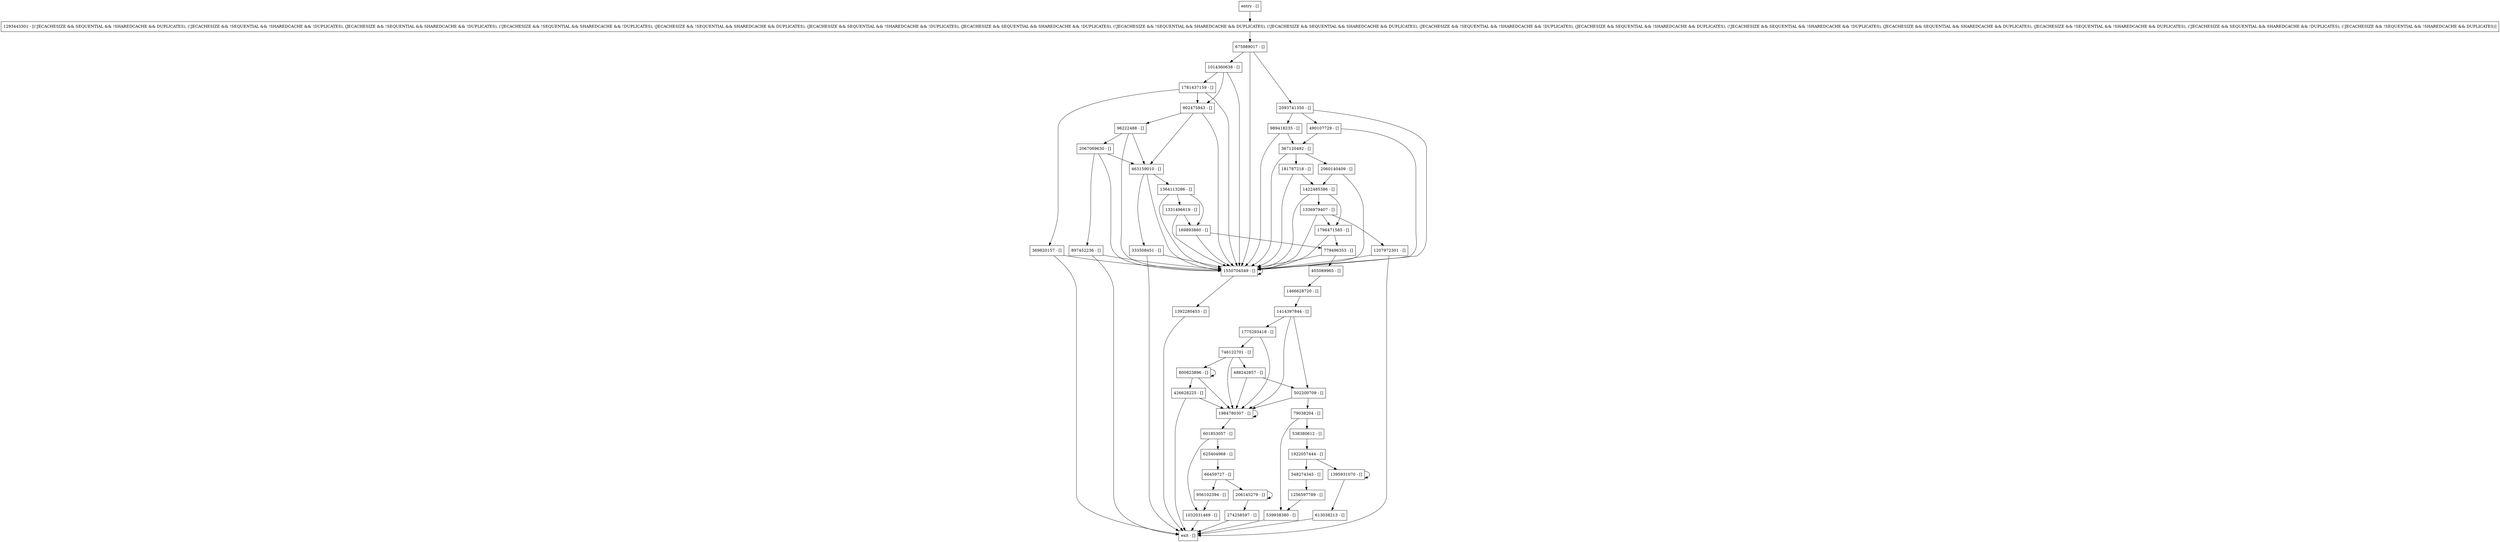 digraph getEnvironment {
node [shape=record];
1293443301 [label="1293443301 - [(!JECACHESIZE && SEQUENTIAL && !SHAREDCACHE && DUPLICATES), (!JECACHESIZE && !SEQUENTIAL && !SHAREDCACHE && !DUPLICATES), (JECACHESIZE && !SEQUENTIAL && SHAREDCACHE && !DUPLICATES), (!JECACHESIZE && !SEQUENTIAL && SHAREDCACHE && !DUPLICATES), (JECACHESIZE && !SEQUENTIAL && SHAREDCACHE && DUPLICATES), (JECACHESIZE && SEQUENTIAL && !SHAREDCACHE && !DUPLICATES), (JECACHESIZE && SEQUENTIAL && SHAREDCACHE && !DUPLICATES), (!JECACHESIZE && !SEQUENTIAL && SHAREDCACHE && DUPLICATES), (!JECACHESIZE && SEQUENTIAL && SHAREDCACHE && DUPLICATES), (JECACHESIZE && !SEQUENTIAL && !SHAREDCACHE && !DUPLICATES), (JECACHESIZE && SEQUENTIAL && !SHAREDCACHE && DUPLICATES), (!JECACHESIZE && SEQUENTIAL && !SHAREDCACHE && !DUPLICATES), (JECACHESIZE && SEQUENTIAL && SHAREDCACHE && DUPLICATES), (JECACHESIZE && !SEQUENTIAL && !SHAREDCACHE && DUPLICATES), (!JECACHESIZE && SEQUENTIAL && SHAREDCACHE && !DUPLICATES), (!JECACHESIZE && !SEQUENTIAL && !SHAREDCACHE && DUPLICATES)]"];
405089965 [label="405089965 - []"];
96222488 [label="96222488 - []"];
426628225 [label="426628225 - []"];
1550704549 [label="1550704549 - []"];
1014360638 [label="1014360638 - []"];
548274345 [label="548274345 - []"];
2093741350 [label="2093741350 - []"];
956102394 [label="956102394 - []"];
488242857 [label="488242857 - []"];
79038204 [label="79038204 - []"];
746122701 [label="746122701 - []"];
1984780307 [label="1984780307 - []"];
989418235 [label="989418235 - []"];
1466628720 [label="1466628720 - []"];
1414397844 [label="1414397844 - []"];
539938380 [label="539938380 - []"];
1922057444 [label="1922057444 - []"];
206145279 [label="206145279 - []"];
902475943 [label="902475943 - []"];
1392280453 [label="1392280453 - []"];
897452236 [label="897452236 - []"];
463159010 [label="463159010 - []"];
502200709 [label="502200709 - []"];
entry [label="entry - []"];
exit [label="exit - []"];
625404968 [label="625404968 - []"];
169893860 [label="169893860 - []"];
274258597 [label="274258597 - []"];
800823896 [label="800823896 - []"];
1395931070 [label="1395931070 - []"];
2060140409 [label="2060140409 - []"];
1364113286 [label="1364113286 - []"];
490107729 [label="490107729 - []"];
1336979407 [label="1336979407 - []"];
1775293418 [label="1775293418 - []"];
333508451 [label="333508451 - []"];
1256597789 [label="1256597789 - []"];
613038213 [label="613038213 - []"];
1422485386 [label="1422485386 - []"];
369820157 [label="369820157 - []"];
675989017 [label="675989017 - []"];
2067069630 [label="2067069630 - []"];
1032031469 [label="1032031469 - []"];
1781437159 [label="1781437159 - []"];
779496353 [label="779496353 - []"];
538380612 [label="538380612 - []"];
66459727 [label="66459727 - []"];
1207972301 [label="1207972301 - []"];
1796471585 [label="1796471585 - []"];
601853057 [label="601853057 - []"];
181787218 [label="181787218 - []"];
1331496619 [label="1331496619 - []"];
367120492 [label="367120492 - []"];
entry;
exit;
1293443301 -> 675989017;
405089965 -> 1466628720;
96222488 -> 2067069630;
96222488 -> 1550704549;
96222488 -> 463159010;
426628225 -> exit;
426628225 -> 1984780307;
1550704549 -> 1550704549;
1550704549 -> 1392280453;
1014360638 -> 1550704549;
1014360638 -> 1781437159;
1014360638 -> 902475943;
548274345 -> 1256597789;
2093741350 -> 490107729;
2093741350 -> 1550704549;
2093741350 -> 989418235;
956102394 -> 1032031469;
488242857 -> 1984780307;
488242857 -> 502200709;
79038204 -> 538380612;
79038204 -> 539938380;
746122701 -> 488242857;
746122701 -> 800823896;
746122701 -> 1984780307;
1984780307 -> 601853057;
1984780307 -> 1984780307;
989418235 -> 1550704549;
989418235 -> 367120492;
1466628720 -> 1414397844;
1414397844 -> 1984780307;
1414397844 -> 1775293418;
1414397844 -> 502200709;
539938380 -> exit;
1922057444 -> 1395931070;
1922057444 -> 548274345;
206145279 -> 206145279;
206145279 -> 274258597;
902475943 -> 96222488;
902475943 -> 1550704549;
902475943 -> 463159010;
1392280453 -> exit;
897452236 -> exit;
897452236 -> 1550704549;
463159010 -> 1364113286;
463159010 -> 1550704549;
463159010 -> 333508451;
502200709 -> 79038204;
502200709 -> 1984780307;
entry -> 1293443301;
625404968 -> 66459727;
169893860 -> 1550704549;
169893860 -> 779496353;
274258597 -> exit;
800823896 -> 426628225;
800823896 -> 800823896;
800823896 -> 1984780307;
1395931070 -> 1395931070;
1395931070 -> 613038213;
2060140409 -> 1422485386;
2060140409 -> 1550704549;
1364113286 -> 169893860;
1364113286 -> 1550704549;
1364113286 -> 1331496619;
490107729 -> 1550704549;
490107729 -> 367120492;
1336979407 -> 1550704549;
1336979407 -> 1207972301;
1336979407 -> 1796471585;
1775293418 -> 746122701;
1775293418 -> 1984780307;
333508451 -> exit;
333508451 -> 1550704549;
1256597789 -> 539938380;
613038213 -> exit;
1422485386 -> 1550704549;
1422485386 -> 1336979407;
1422485386 -> 1796471585;
369820157 -> exit;
369820157 -> 1550704549;
675989017 -> 1550704549;
675989017 -> 1014360638;
675989017 -> 2093741350;
2067069630 -> 1550704549;
2067069630 -> 897452236;
2067069630 -> 463159010;
1032031469 -> exit;
1781437159 -> 1550704549;
1781437159 -> 369820157;
1781437159 -> 902475943;
779496353 -> 405089965;
779496353 -> 1550704549;
538380612 -> 1922057444;
66459727 -> 956102394;
66459727 -> 206145279;
1207972301 -> exit;
1207972301 -> 1550704549;
1796471585 -> 1550704549;
1796471585 -> 779496353;
601853057 -> 625404968;
601853057 -> 1032031469;
181787218 -> 1422485386;
181787218 -> 1550704549;
1331496619 -> 169893860;
1331496619 -> 1550704549;
367120492 -> 2060140409;
367120492 -> 1550704549;
367120492 -> 181787218;
}
